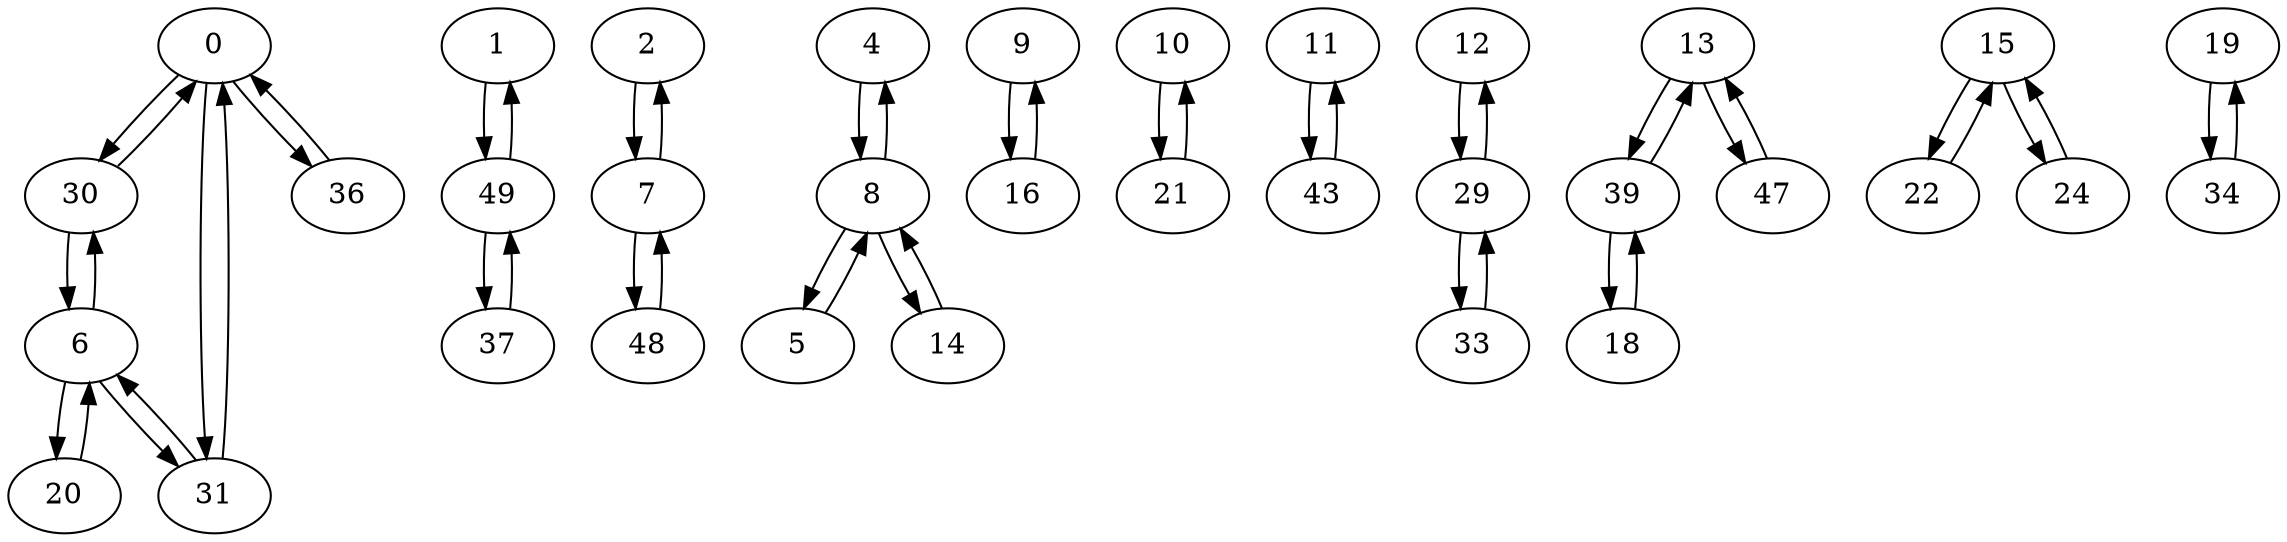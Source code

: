 digraph G {
  0 -> 30;
  0 -> 31;
  0 -> 36;
  1 -> 49;
  2 -> 7;
  4 -> 8;
  5 -> 8;
  6 -> 20;
  6 -> 30;
  6 -> 31;
  7 -> 2;
  7 -> 48;
  8 -> 4;
  8 -> 5;
  8 -> 14;
  9 -> 16;
  10 -> 21;
  11 -> 43;
  12 -> 29;
  13 -> 39;
  13 -> 47;
  14 -> 8;
  15 -> 22;
  15 -> 24;
  16 -> 9;
  18 -> 39;
  19 -> 34;
  20 -> 6;
  21 -> 10;
  22 -> 15;
  24 -> 15;
  29 -> 12;
  29 -> 33;
  30 -> 0;
  30 -> 6;
  31 -> 0;
  31 -> 6;
  33 -> 29;
  34 -> 19;
  36 -> 0;
  37 -> 49;
  39 -> 13;
  39 -> 18;
  43 -> 11;
  47 -> 13;
  48 -> 7;
  49 -> 1;
  49 -> 37;
}